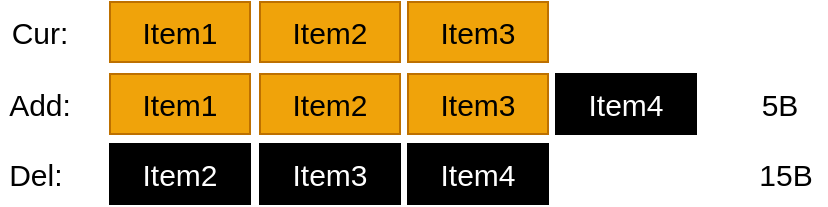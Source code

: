 <mxfile version="12.9.6" type="github"><diagram id="JvgCXAQ0nfqh0olS2rFl" name="Page-1"><mxGraphModel dx="891" dy="574" grid="1" gridSize="10" guides="1" tooltips="1" connect="1" arrows="1" fold="1" page="1" pageScale="1" pageWidth="827" pageHeight="1169" math="0" shadow="0"><root><mxCell id="0"/><mxCell id="1" parent="0"/><mxCell id="IwTgCxvh5mHEEfUo-0p2-14" value="&lt;font color=&quot;#000000&quot; style=&quot;font-size: 15px&quot;&gt;Item1&lt;/font&gt;" style="rounded=0;whiteSpace=wrap;html=1;shadow=0;glass=0;comic=0;fillColor=#f0a30a;strokeColor=#BD7000;fontColor=#ffffff;" vertex="1" parent="1"><mxGeometry x="179" y="210" width="70" height="30" as="geometry"/></mxCell><mxCell id="IwTgCxvh5mHEEfUo-0p2-15" value="&lt;font color=&quot;#000000&quot; style=&quot;font-size: 15px&quot;&gt;Item2&lt;/font&gt;" style="rounded=0;whiteSpace=wrap;html=1;shadow=0;glass=0;comic=0;fillColor=#f0a30a;strokeColor=#BD7000;fontColor=#ffffff;" vertex="1" parent="1"><mxGeometry x="254" y="210" width="70" height="30" as="geometry"/></mxCell><mxCell id="IwTgCxvh5mHEEfUo-0p2-16" value="&lt;font color=&quot;#000000&quot; style=&quot;font-size: 15px&quot;&gt;Item3&lt;/font&gt;" style="rounded=0;whiteSpace=wrap;html=1;shadow=0;glass=0;comic=0;fillColor=#f0a30a;strokeColor=#BD7000;fontColor=#ffffff;" vertex="1" parent="1"><mxGeometry x="328" y="210" width="70" height="30" as="geometry"/></mxCell><mxCell id="IwTgCxvh5mHEEfUo-0p2-17" value="&lt;font style=&quot;font-size: 15px&quot;&gt;Item4&lt;/font&gt;" style="rounded=0;whiteSpace=wrap;html=1;shadow=0;glass=0;comic=0;fillColor=#000000;fontColor=#FFFFFF;" vertex="1" parent="1"><mxGeometry x="402" y="210" width="70" height="30" as="geometry"/></mxCell><mxCell id="IwTgCxvh5mHEEfUo-0p2-18" value="&lt;font style=&quot;font-size: 15px&quot;&gt;Item2&lt;/font&gt;" style="rounded=0;whiteSpace=wrap;html=1;shadow=0;glass=0;comic=0;fillColor=#000000;fontColor=#FFFFFF;" vertex="1" parent="1"><mxGeometry x="179" y="245" width="70" height="30" as="geometry"/></mxCell><mxCell id="IwTgCxvh5mHEEfUo-0p2-19" value="&lt;font style=&quot;font-size: 15px&quot;&gt;Item3&lt;/font&gt;" style="rounded=0;whiteSpace=wrap;html=1;shadow=0;glass=0;comic=0;fillColor=#000000;fontColor=#FFFFFF;" vertex="1" parent="1"><mxGeometry x="254" y="245" width="70" height="30" as="geometry"/></mxCell><mxCell id="IwTgCxvh5mHEEfUo-0p2-20" value="&lt;font style=&quot;font-size: 15px&quot;&gt;Item4&lt;/font&gt;" style="rounded=0;whiteSpace=wrap;html=1;shadow=0;glass=0;comic=0;fillColor=#000000;fontColor=#FFFFFF;" vertex="1" parent="1"><mxGeometry x="328" y="245" width="70" height="30" as="geometry"/></mxCell><mxCell id="IwTgCxvh5mHEEfUo-0p2-22" value="&lt;font color=&quot;#000000&quot; style=&quot;font-size: 15px&quot;&gt;Item1&lt;/font&gt;" style="rounded=0;whiteSpace=wrap;html=1;shadow=0;glass=0;comic=0;fillColor=#f0a30a;strokeColor=#BD7000;fontColor=#ffffff;" vertex="1" parent="1"><mxGeometry x="179" y="174" width="70" height="30" as="geometry"/></mxCell><mxCell id="IwTgCxvh5mHEEfUo-0p2-23" value="&lt;font color=&quot;#000000&quot; style=&quot;font-size: 15px&quot;&gt;Item2&lt;/font&gt;" style="rounded=0;whiteSpace=wrap;html=1;shadow=0;glass=0;comic=0;fillColor=#f0a30a;strokeColor=#BD7000;fontColor=#ffffff;" vertex="1" parent="1"><mxGeometry x="254" y="174" width="70" height="30" as="geometry"/></mxCell><mxCell id="IwTgCxvh5mHEEfUo-0p2-24" value="&lt;font color=&quot;#000000&quot; style=&quot;font-size: 15px&quot;&gt;Item3&lt;/font&gt;" style="rounded=0;whiteSpace=wrap;html=1;shadow=0;glass=0;comic=0;fillColor=#f0a30a;strokeColor=#BD7000;fontColor=#ffffff;" vertex="1" parent="1"><mxGeometry x="328" y="174" width="70" height="30" as="geometry"/></mxCell><mxCell id="IwTgCxvh5mHEEfUo-0p2-25" value="&lt;font style=&quot;font-size: 15px&quot;&gt;Cur:&lt;/font&gt;" style="text;html=1;strokeColor=none;fillColor=none;align=center;verticalAlign=middle;whiteSpace=wrap;rounded=0;shadow=0;glass=0;comic=0;" vertex="1" parent="1"><mxGeometry x="124" y="179" width="40" height="20" as="geometry"/></mxCell><mxCell id="IwTgCxvh5mHEEfUo-0p2-27" value="&lt;font style=&quot;font-size: 15px&quot;&gt;Add:&lt;/font&gt;" style="text;html=1;strokeColor=none;fillColor=none;align=center;verticalAlign=middle;whiteSpace=wrap;rounded=0;shadow=0;glass=0;comic=0;" vertex="1" parent="1"><mxGeometry x="124" y="215" width="40" height="20" as="geometry"/></mxCell><mxCell id="IwTgCxvh5mHEEfUo-0p2-28" value="&lt;font style=&quot;font-size: 15px&quot;&gt;Del:&amp;nbsp;&lt;/font&gt;" style="text;html=1;strokeColor=none;fillColor=none;align=center;verticalAlign=middle;whiteSpace=wrap;rounded=0;shadow=0;glass=0;comic=0;" vertex="1" parent="1"><mxGeometry x="124" y="250" width="40" height="20" as="geometry"/></mxCell><mxCell id="IwTgCxvh5mHEEfUo-0p2-29" value="&lt;font style=&quot;font-size: 15px&quot;&gt;5B&lt;/font&gt;" style="text;html=1;strokeColor=none;fillColor=none;align=center;verticalAlign=middle;whiteSpace=wrap;rounded=0;shadow=0;glass=0;comic=0;" vertex="1" parent="1"><mxGeometry x="494" y="215" width="40" height="20" as="geometry"/></mxCell><mxCell id="IwTgCxvh5mHEEfUo-0p2-30" value="&lt;font style=&quot;font-size: 15px&quot;&gt;15B&lt;/font&gt;" style="text;html=1;strokeColor=none;fillColor=none;align=center;verticalAlign=middle;whiteSpace=wrap;rounded=0;shadow=0;glass=0;comic=0;" vertex="1" parent="1"><mxGeometry x="497" y="250" width="40" height="20" as="geometry"/></mxCell></root></mxGraphModel></diagram></mxfile>